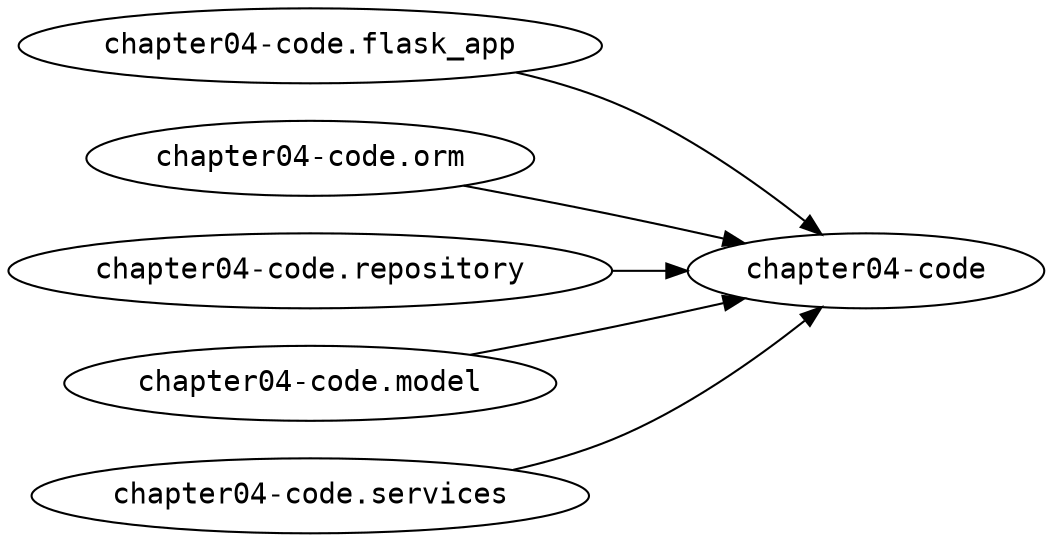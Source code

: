 
# This file was generated by snakefood3.

strict digraph "dependencies" {
    graph [
            rankdir="LR",
            overlap="scale",
            ratio="fill",
            fontsize="16",
            dpi="150",
            clusterrank="local"
        ]
    
       node [
            fontsize=14
            shape=ellipse
            fontname=Consolas
       ];
    "chapter04-code.flask_app" -> "chapter04-code"
    "chapter04-code.orm" -> "chapter04-code"
    "chapter04-code.repository" -> "chapter04-code"
    "chapter04-code.model" -> "chapter04-code"
    "chapter04-code.services" -> "chapter04-code"
}

